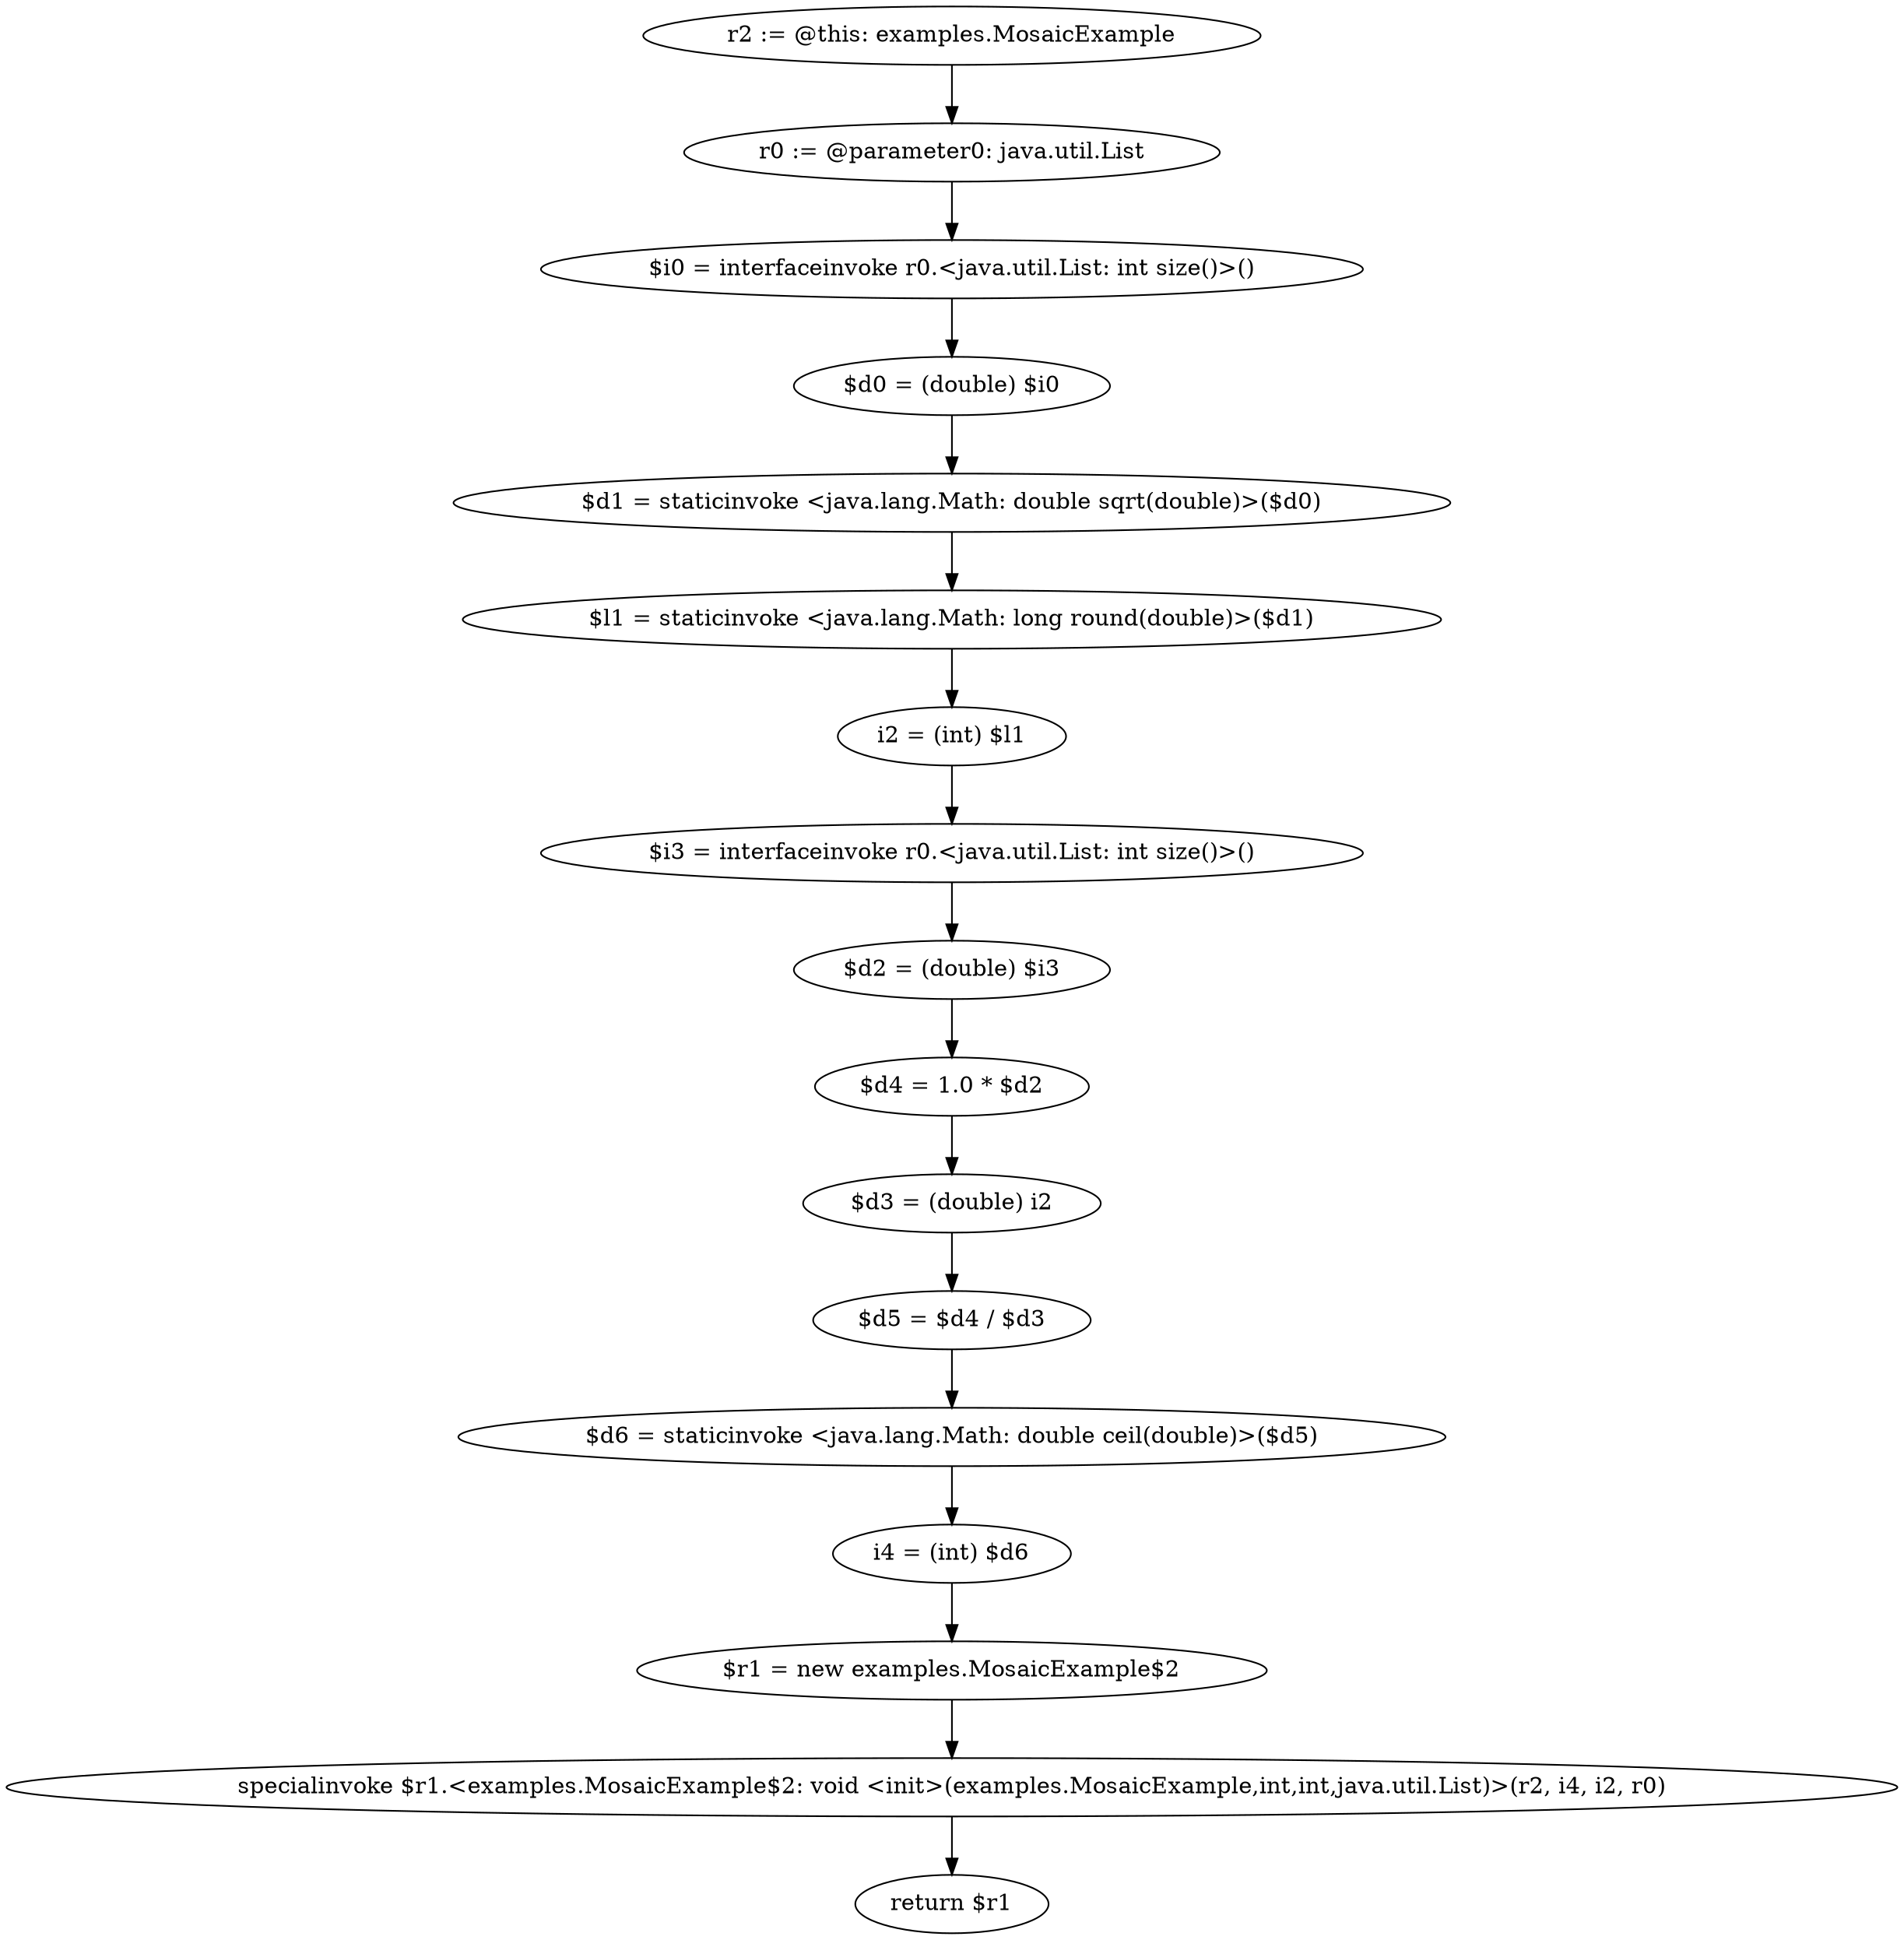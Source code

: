 digraph "unitGraph" {
    "r2 := @this: examples.MosaicExample"
    "r0 := @parameter0: java.util.List"
    "$i0 = interfaceinvoke r0.<java.util.List: int size()>()"
    "$d0 = (double) $i0"
    "$d1 = staticinvoke <java.lang.Math: double sqrt(double)>($d0)"
    "$l1 = staticinvoke <java.lang.Math: long round(double)>($d1)"
    "i2 = (int) $l1"
    "$i3 = interfaceinvoke r0.<java.util.List: int size()>()"
    "$d2 = (double) $i3"
    "$d4 = 1.0 * $d2"
    "$d3 = (double) i2"
    "$d5 = $d4 / $d3"
    "$d6 = staticinvoke <java.lang.Math: double ceil(double)>($d5)"
    "i4 = (int) $d6"
    "$r1 = new examples.MosaicExample$2"
    "specialinvoke $r1.<examples.MosaicExample$2: void <init>(examples.MosaicExample,int,int,java.util.List)>(r2, i4, i2, r0)"
    "return $r1"
    "r2 := @this: examples.MosaicExample"->"r0 := @parameter0: java.util.List";
    "r0 := @parameter0: java.util.List"->"$i0 = interfaceinvoke r0.<java.util.List: int size()>()";
    "$i0 = interfaceinvoke r0.<java.util.List: int size()>()"->"$d0 = (double) $i0";
    "$d0 = (double) $i0"->"$d1 = staticinvoke <java.lang.Math: double sqrt(double)>($d0)";
    "$d1 = staticinvoke <java.lang.Math: double sqrt(double)>($d0)"->"$l1 = staticinvoke <java.lang.Math: long round(double)>($d1)";
    "$l1 = staticinvoke <java.lang.Math: long round(double)>($d1)"->"i2 = (int) $l1";
    "i2 = (int) $l1"->"$i3 = interfaceinvoke r0.<java.util.List: int size()>()";
    "$i3 = interfaceinvoke r0.<java.util.List: int size()>()"->"$d2 = (double) $i3";
    "$d2 = (double) $i3"->"$d4 = 1.0 * $d2";
    "$d4 = 1.0 * $d2"->"$d3 = (double) i2";
    "$d3 = (double) i2"->"$d5 = $d4 / $d3";
    "$d5 = $d4 / $d3"->"$d6 = staticinvoke <java.lang.Math: double ceil(double)>($d5)";
    "$d6 = staticinvoke <java.lang.Math: double ceil(double)>($d5)"->"i4 = (int) $d6";
    "i4 = (int) $d6"->"$r1 = new examples.MosaicExample$2";
    "$r1 = new examples.MosaicExample$2"->"specialinvoke $r1.<examples.MosaicExample$2: void <init>(examples.MosaicExample,int,int,java.util.List)>(r2, i4, i2, r0)";
    "specialinvoke $r1.<examples.MosaicExample$2: void <init>(examples.MosaicExample,int,int,java.util.List)>(r2, i4, i2, r0)"->"return $r1";
}
